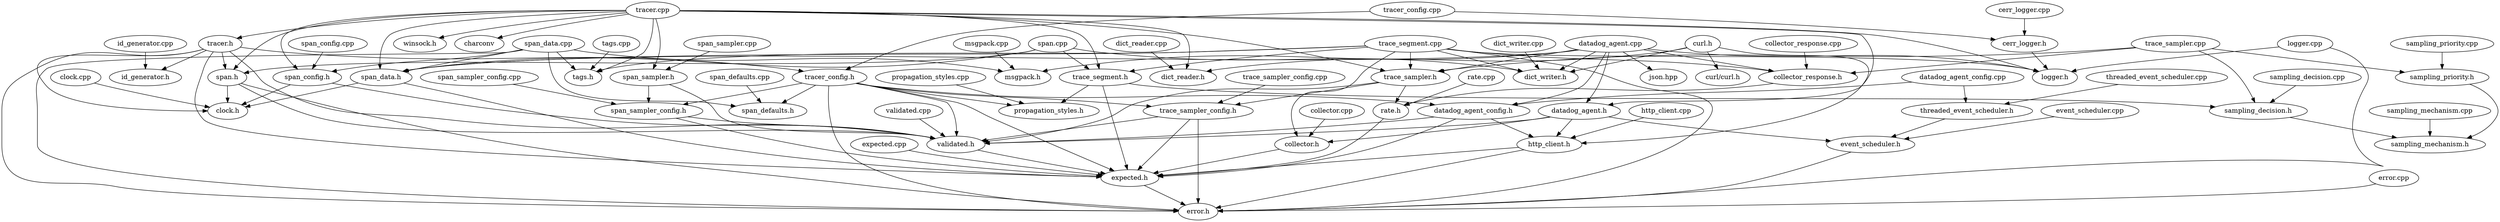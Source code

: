 digraph G {
	node0 [label="span_data.cpp"];
	node1 [label="threaded_event_scheduler.cpp"];
	node2 [label="rate.cpp"];
	node3 [label="trace_segment.h"];
	node4 [label="dict_writer.h"];
	node5 [label="json.hpp"];
	node6 [label="span_sampler.h"];
	node7 [label="dict_reader.cpp"];
	node8 [label="tags.h"];
	node9 [label="tracer_config.h"];
	node10 [label="curl/curl.h"];
	node11 [label="expected.h"];
	node12 [label="span.h"];
	node13 [label="sampling_mechanism.cpp"];
	node14 [label="logger.cpp"];
	node15 [label="rate.h"];
	node16 [label="sampling_decision.h"];
	node17 [label="span_data.h"];
	node18 [label="datadog_agent_config.h"];
	node19 [label="sampling_mechanism.h"];
	node20 [label="msgpack.cpp"];
	node21 [label="datadog_agent_config.cpp"];
	node22 [label="span.cpp"];
	node23 [label="event_scheduler.cpp"];
	node24 [label="datadog_agent.h"];
	node25 [label="error.h"];
	node26 [label="event_scheduler.h"];
	node27 [label="logger.h"];
	node28 [label="clock.h"];
	node29 [label="span_defaults.h"];
	node30 [label="curl.h"];
	node31 [label="span_defaults.cpp"];
	node32 [label="threaded_event_scheduler.h"];
	node33 [label="tracer.h"];
	node34 [label="expected.cpp"];
	node35 [label="collector.cpp"];
	node36 [label="id_generator.cpp"];
	node37 [label="sampling_decision.cpp"];
	node38 [label="trace_sampler.cpp"];
	node39 [label="sampling_priority.cpp"];
	node40 [label="collector.h"];
	node41 [label="span_sampler.cpp"];
	node42 [label="collector_response.h"];
	node43 [label="cerr_logger.cpp"];
	node44 [label="msgpack.h"];
	node45 [label="trace_sampler.h"];
	node46 [label="span_config.cpp"];
	node47 [label="dict_writer.cpp"];
	node48 [label="span_config.h"];
	node49 [label="trace_sampler_config.cpp"];
	node50 [label="datadog_agent.cpp"];
	node51 [label="validated.h"];
	node52 [label="winsock.h"];
	node53 [label="id_generator.h"];
	node54 [label="tracer_config.cpp"];
	node55 [label="http_client.cpp"];
	node56 [label="charconv"];
	node57 [label="span_sampler_config.h"];
	node58 [label="validated.cpp"];
	node59 [label="propagation_styles.cpp"];
	node60 [label="dict_reader.h"];
	node61 [label="tracer.cpp"];
	node62 [label="http_client.h"];
	node63 [label="clock.cpp"];
	node64 [label="collector_response.cpp"];
	node65 [label="sampling_priority.h"];
	node66 [label="propagation_styles.h"];
	node67 [label="error.cpp"];
	node68 [label="trace_sampler_config.h"];
	node69 [label="cerr_logger.h"];
	node70 [label="tags.cpp"];
	node71 [label="trace_segment.cpp"];
	node72 [label="span_sampler_config.cpp"];
	subgraph U {
		edge [dir=none];
	}
	subgraph D {
		node0 -> node29 [];
		node0 -> node48 [];
		node0 -> node17 [];
		node0 -> node44 [];
		node0 -> node8 [];
		node0 -> node25 [];
		node1 -> node32 [];
		node2 -> node15 [];
		node3 -> node66 [];
		node3 -> node16 [];
		node3 -> node11 [];
		node6 -> node57 [];
		node6 -> node51 [];
		node7 -> node60 [];
		node9 -> node57 [];
		node9 -> node18 [];
		node9 -> node68 [];
		node9 -> node11 [];
		node9 -> node51 [];
		node9 -> node25 [];
		node9 -> node66 [];
		node9 -> node29 [];
		node11 -> node25 [];
		node12 -> node28 [];
		node12 -> node51 [];
		node12 -> node25 [];
		node13 -> node19 [];
		node14 -> node27 [];
		node14 -> node25 [];
		node15 -> node11 [];
		node16 -> node19 [];
		node17 -> node28 [];
		node17 -> node11 [];
		node18 -> node11 [];
		node18 -> node62 [];
		node18 -> node51 [];
		node20 -> node44 [];
		node21 -> node18 [];
		node21 -> node32 [];
		node22 -> node3 [];
		node22 -> node4 [];
		node22 -> node17 [];
		node22 -> node12 [];
		node23 -> node26 [];
		node24 -> node40 [];
		node24 -> node62 [];
		node24 -> node26 [];
		node24 -> node51 [];
		node26 -> node25 [];
		node30 -> node10 [];
		node30 -> node4 [];
		node30 -> node62 [];
		node30 -> node60 [];
		node31 -> node29 [];
		node32 -> node26 [];
		node33 -> node28 [];
		node33 -> node53 [];
		node33 -> node12 [];
		node33 -> node51 [];
		node33 -> node25 [];
		node33 -> node11 [];
		node33 -> node9 [];
		node34 -> node11 [];
		node35 -> node40 [];
		node36 -> node53 [];
		node37 -> node16 [];
		node38 -> node45 [];
		node38 -> node65 [];
		node38 -> node42 [];
		node38 -> node16 [];
		node39 -> node65 [];
		node40 -> node11 [];
		node41 -> node6 [];
		node42 -> node15 [];
		node43 -> node69 [];
		node45 -> node68 [];
		node45 -> node15 [];
		node45 -> node51 [];
		node46 -> node48 [];
		node47 -> node4 [];
		node48 -> node28 [];
		node48 -> node51 [];
		node49 -> node68 [];
		node50 -> node27 [];
		node50 -> node18 [];
		node50 -> node42 [];
		node50 -> node5 [];
		node50 -> node24 [];
		node50 -> node45 [];
		node50 -> node4 [];
		node50 -> node17 [];
		node50 -> node44 [];
		node51 -> node11 [];
		node54 -> node69 [];
		node54 -> node9 [];
		node55 -> node62 [];
		node57 -> node11 [];
		node57 -> node51 [];
		node58 -> node51 [];
		node59 -> node66 [];
		node61 -> node27 [];
		node61 -> node48 [];
		node61 -> node33 [];
		node61 -> node45 [];
		node61 -> node6 [];
		node61 -> node12 [];
		node61 -> node24 [];
		node61 -> node3 [];
		node61 -> node56 [];
		node61 -> node17 [];
		node61 -> node60 [];
		node61 -> node52 [];
		node61 -> node8 [];
		node62 -> node11 [];
		node62 -> node25 [];
		node63 -> node28 [];
		node64 -> node42 [];
		node65 -> node19 [];
		node67 -> node25 [];
		node68 -> node11 [];
		node68 -> node51 [];
		node68 -> node25 [];
		node69 -> node27 [];
		node70 -> node8 [];
		node71 -> node27 [];
		node71 -> node3 [];
		node71 -> node40 [];
		node71 -> node42 [];
		node71 -> node17 [];
		node71 -> node45 [];
		node71 -> node4 [];
		node71 -> node8 [];
		node71 -> node25 [];
		node72 -> node57 [];
	}
}

